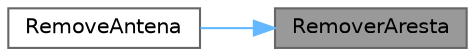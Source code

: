 digraph "RemoverAresta"
{
 // LATEX_PDF_SIZE
  bgcolor="transparent";
  edge [fontname=Helvetica,fontsize=10,labelfontname=Helvetica,labelfontsize=10];
  node [fontname=Helvetica,fontsize=10,shape=box,height=0.2,width=0.4];
  rankdir="RL";
  Node1 [id="Node000001",label="RemoverAresta",height=0.2,width=0.4,color="gray40", fillcolor="grey60", style="filled", fontcolor="black",tooltip="Declaração da função para remover arestas."];
  Node1 -> Node2 [id="edge1_Node000001_Node000002",dir="back",color="steelblue1",style="solid",tooltip=" "];
  Node2 [id="Node000002",label="RemoveAntena",height=0.2,width=0.4,color="grey40", fillcolor="white", style="filled",URL="$funcoes_8c.html#aaf2ce7d23cd90ab705603591b5e8fb41",tooltip="Remove uma antena."];
}
